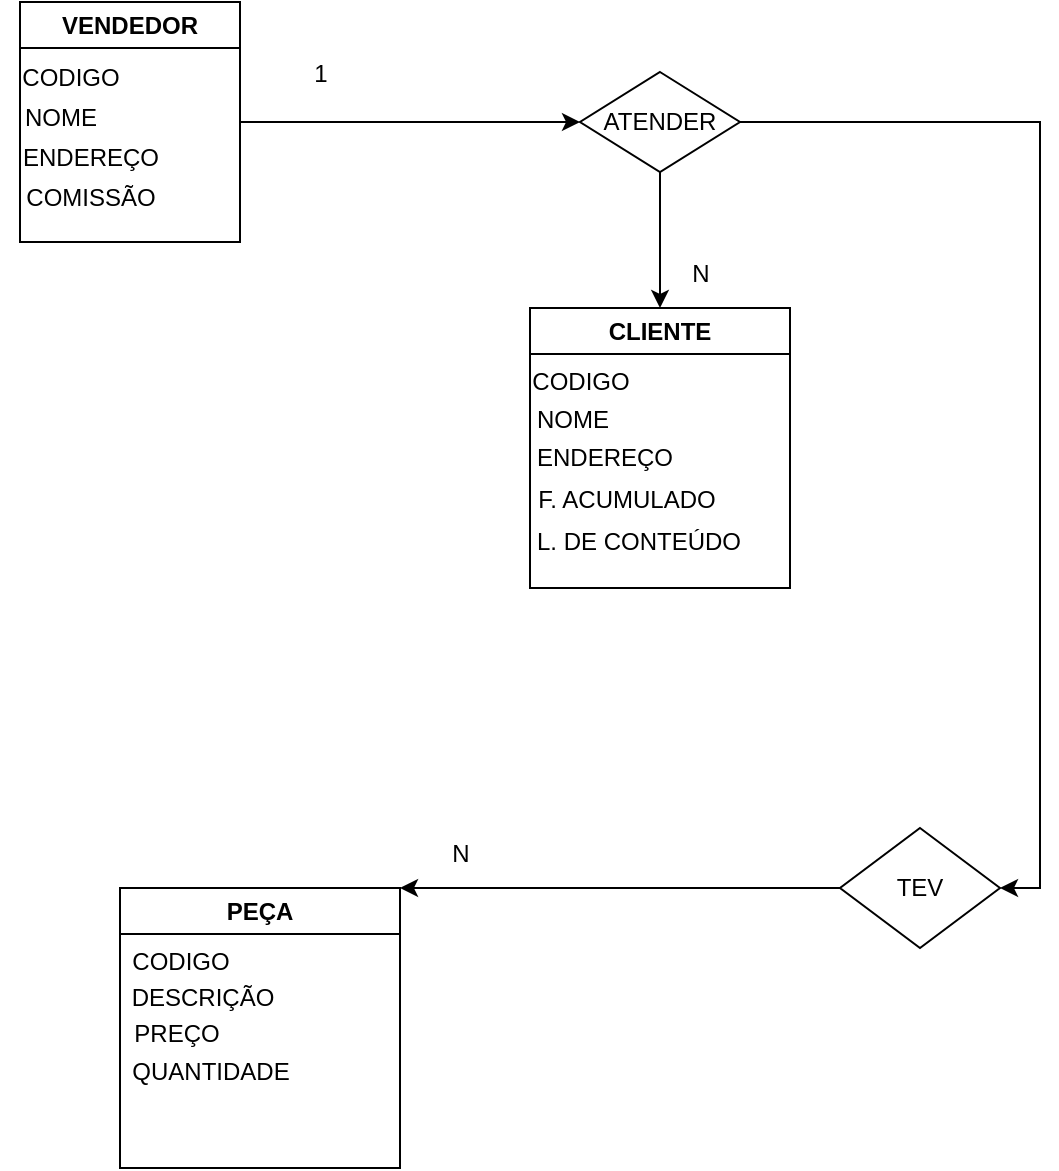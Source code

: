 <mxfile version="21.6.9" type="github">
  <diagram id="R2lEEEUBdFMjLlhIrx00" name="Page-1">
    <mxGraphModel dx="1434" dy="673" grid="1" gridSize="10" guides="1" tooltips="1" connect="1" arrows="1" fold="1" page="1" pageScale="1" pageWidth="850" pageHeight="1100" math="0" shadow="0" extFonts="Permanent Marker^https://fonts.googleapis.com/css?family=Permanent+Marker">
      <root>
        <mxCell id="0" />
        <mxCell id="1" parent="0" />
        <mxCell id="CJMGuEX6Wp9bEwVXv74r-7" style="edgeStyle=orthogonalEdgeStyle;rounded=0;orthogonalLoop=1;jettySize=auto;html=1;exitX=1;exitY=0.5;exitDx=0;exitDy=0;" edge="1" parent="1" source="CJMGuEX6Wp9bEwVXv74r-1">
          <mxGeometry relative="1" as="geometry">
            <mxPoint x="290" y="97" as="targetPoint" />
          </mxGeometry>
        </mxCell>
        <mxCell id="CJMGuEX6Wp9bEwVXv74r-1" value="VENDEDOR" style="swimlane;whiteSpace=wrap;html=1;" vertex="1" parent="1">
          <mxGeometry x="10" y="37" width="110" height="120" as="geometry" />
        </mxCell>
        <mxCell id="CJMGuEX6Wp9bEwVXv74r-2" value="CODIGO" style="text;html=1;align=center;verticalAlign=middle;resizable=0;points=[];autosize=1;strokeColor=none;fillColor=none;" vertex="1" parent="CJMGuEX6Wp9bEwVXv74r-1">
          <mxGeometry x="-10" y="23" width="70" height="30" as="geometry" />
        </mxCell>
        <mxCell id="CJMGuEX6Wp9bEwVXv74r-3" value="&lt;div&gt;NOME&lt;/div&gt;" style="text;html=1;align=center;verticalAlign=middle;resizable=0;points=[];autosize=1;strokeColor=none;fillColor=none;" vertex="1" parent="CJMGuEX6Wp9bEwVXv74r-1">
          <mxGeometry x="-10" y="43" width="60" height="30" as="geometry" />
        </mxCell>
        <mxCell id="CJMGuEX6Wp9bEwVXv74r-4" value="&lt;div&gt;ENDEREÇO&lt;/div&gt;" style="text;html=1;align=center;verticalAlign=middle;resizable=0;points=[];autosize=1;strokeColor=none;fillColor=none;" vertex="1" parent="CJMGuEX6Wp9bEwVXv74r-1">
          <mxGeometry x="-10" y="63" width="90" height="30" as="geometry" />
        </mxCell>
        <mxCell id="CJMGuEX6Wp9bEwVXv74r-5" value="COMISSÃO" style="text;html=1;align=center;verticalAlign=middle;resizable=0;points=[];autosize=1;strokeColor=none;fillColor=none;" vertex="1" parent="CJMGuEX6Wp9bEwVXv74r-1">
          <mxGeometry x="-10" y="83" width="90" height="30" as="geometry" />
        </mxCell>
        <mxCell id="CJMGuEX6Wp9bEwVXv74r-8" value="1" style="text;html=1;align=center;verticalAlign=middle;resizable=0;points=[];autosize=1;strokeColor=none;fillColor=none;" vertex="1" parent="1">
          <mxGeometry x="145" y="58" width="30" height="30" as="geometry" />
        </mxCell>
        <mxCell id="CJMGuEX6Wp9bEwVXv74r-10" style="edgeStyle=orthogonalEdgeStyle;rounded=0;orthogonalLoop=1;jettySize=auto;html=1;exitX=0.5;exitY=1;exitDx=0;exitDy=0;" edge="1" parent="1" source="CJMGuEX6Wp9bEwVXv74r-9" target="CJMGuEX6Wp9bEwVXv74r-11">
          <mxGeometry relative="1" as="geometry">
            <mxPoint x="330" y="190" as="targetPoint" />
          </mxGeometry>
        </mxCell>
        <mxCell id="CJMGuEX6Wp9bEwVXv74r-27" style="edgeStyle=orthogonalEdgeStyle;rounded=0;orthogonalLoop=1;jettySize=auto;html=1;exitX=1;exitY=0.5;exitDx=0;exitDy=0;entryX=1;entryY=0.5;entryDx=0;entryDy=0;" edge="1" parent="1" source="CJMGuEX6Wp9bEwVXv74r-9" target="CJMGuEX6Wp9bEwVXv74r-21">
          <mxGeometry relative="1" as="geometry">
            <mxPoint x="480" y="480" as="targetPoint" />
          </mxGeometry>
        </mxCell>
        <mxCell id="CJMGuEX6Wp9bEwVXv74r-9" value="ATENDER" style="rhombus;whiteSpace=wrap;html=1;" vertex="1" parent="1">
          <mxGeometry x="290" y="72" width="80" height="50" as="geometry" />
        </mxCell>
        <mxCell id="CJMGuEX6Wp9bEwVXv74r-11" value="CLIENTE" style="swimlane;whiteSpace=wrap;html=1;" vertex="1" parent="1">
          <mxGeometry x="265" y="190" width="130" height="140" as="geometry" />
        </mxCell>
        <mxCell id="CJMGuEX6Wp9bEwVXv74r-13" value="CODIGO" style="text;html=1;align=center;verticalAlign=middle;resizable=0;points=[];autosize=1;strokeColor=none;fillColor=none;" vertex="1" parent="1">
          <mxGeometry x="255" y="212" width="70" height="30" as="geometry" />
        </mxCell>
        <mxCell id="CJMGuEX6Wp9bEwVXv74r-14" value="NOME" style="text;html=1;align=center;verticalAlign=middle;resizable=0;points=[];autosize=1;strokeColor=none;fillColor=none;" vertex="1" parent="1">
          <mxGeometry x="256" y="231" width="60" height="30" as="geometry" />
        </mxCell>
        <mxCell id="CJMGuEX6Wp9bEwVXv74r-15" value="ENDEREÇO" style="text;html=1;align=center;verticalAlign=middle;resizable=0;points=[];autosize=1;strokeColor=none;fillColor=none;" vertex="1" parent="1">
          <mxGeometry x="257" y="250" width="90" height="30" as="geometry" />
        </mxCell>
        <mxCell id="CJMGuEX6Wp9bEwVXv74r-16" value="F. ACUMULADO" style="text;html=1;align=center;verticalAlign=middle;resizable=0;points=[];autosize=1;strokeColor=none;fillColor=none;" vertex="1" parent="1">
          <mxGeometry x="258" y="271" width="110" height="30" as="geometry" />
        </mxCell>
        <mxCell id="CJMGuEX6Wp9bEwVXv74r-17" value="L. DE CONTEÚDO" style="text;html=1;align=center;verticalAlign=middle;resizable=0;points=[];autosize=1;strokeColor=none;fillColor=none;" vertex="1" parent="1">
          <mxGeometry x="259" y="292" width="120" height="30" as="geometry" />
        </mxCell>
        <mxCell id="CJMGuEX6Wp9bEwVXv74r-28" style="edgeStyle=orthogonalEdgeStyle;rounded=0;orthogonalLoop=1;jettySize=auto;html=1;exitX=0;exitY=0.5;exitDx=0;exitDy=0;" edge="1" parent="1" source="CJMGuEX6Wp9bEwVXv74r-21">
          <mxGeometry relative="1" as="geometry">
            <mxPoint x="200" y="480" as="targetPoint" />
          </mxGeometry>
        </mxCell>
        <mxCell id="CJMGuEX6Wp9bEwVXv74r-21" value="TEV" style="rhombus;whiteSpace=wrap;html=1;" vertex="1" parent="1">
          <mxGeometry x="420" y="450" width="80" height="60" as="geometry" />
        </mxCell>
        <mxCell id="CJMGuEX6Wp9bEwVXv74r-22" style="edgeStyle=orthogonalEdgeStyle;rounded=0;orthogonalLoop=1;jettySize=auto;html=1;exitX=0.5;exitY=1;exitDx=0;exitDy=0;" edge="1" parent="1" source="CJMGuEX6Wp9bEwVXv74r-21" target="CJMGuEX6Wp9bEwVXv74r-21">
          <mxGeometry relative="1" as="geometry" />
        </mxCell>
        <mxCell id="CJMGuEX6Wp9bEwVXv74r-29" value="PEÇA" style="swimlane;whiteSpace=wrap;html=1;" vertex="1" parent="1">
          <mxGeometry x="60" y="480" width="140" height="140" as="geometry" />
        </mxCell>
        <mxCell id="CJMGuEX6Wp9bEwVXv74r-31" value="CODIGO" style="text;html=1;align=center;verticalAlign=middle;resizable=0;points=[];autosize=1;strokeColor=none;fillColor=none;" vertex="1" parent="1">
          <mxGeometry x="55" y="502" width="70" height="30" as="geometry" />
        </mxCell>
        <mxCell id="CJMGuEX6Wp9bEwVXv74r-32" value="DESCRIÇÃO" style="text;html=1;align=center;verticalAlign=middle;resizable=0;points=[];autosize=1;strokeColor=none;fillColor=none;" vertex="1" parent="1">
          <mxGeometry x="56" y="520" width="90" height="30" as="geometry" />
        </mxCell>
        <mxCell id="CJMGuEX6Wp9bEwVXv74r-33" value="PREÇO" style="text;html=1;align=center;verticalAlign=middle;resizable=0;points=[];autosize=1;strokeColor=none;fillColor=none;" vertex="1" parent="1">
          <mxGeometry x="53" y="538" width="70" height="30" as="geometry" />
        </mxCell>
        <mxCell id="CJMGuEX6Wp9bEwVXv74r-34" value="QUANTIDADE" style="text;html=1;align=center;verticalAlign=middle;resizable=0;points=[];autosize=1;strokeColor=none;fillColor=none;" vertex="1" parent="1">
          <mxGeometry x="55" y="557" width="100" height="30" as="geometry" />
        </mxCell>
        <mxCell id="CJMGuEX6Wp9bEwVXv74r-35" value="N" style="text;html=1;align=center;verticalAlign=middle;resizable=0;points=[];autosize=1;strokeColor=none;fillColor=none;" vertex="1" parent="1">
          <mxGeometry x="215" y="448" width="30" height="30" as="geometry" />
        </mxCell>
        <mxCell id="CJMGuEX6Wp9bEwVXv74r-36" value="N" style="text;html=1;align=center;verticalAlign=middle;resizable=0;points=[];autosize=1;strokeColor=none;fillColor=none;" vertex="1" parent="1">
          <mxGeometry x="335" y="158" width="30" height="30" as="geometry" />
        </mxCell>
      </root>
    </mxGraphModel>
  </diagram>
</mxfile>
